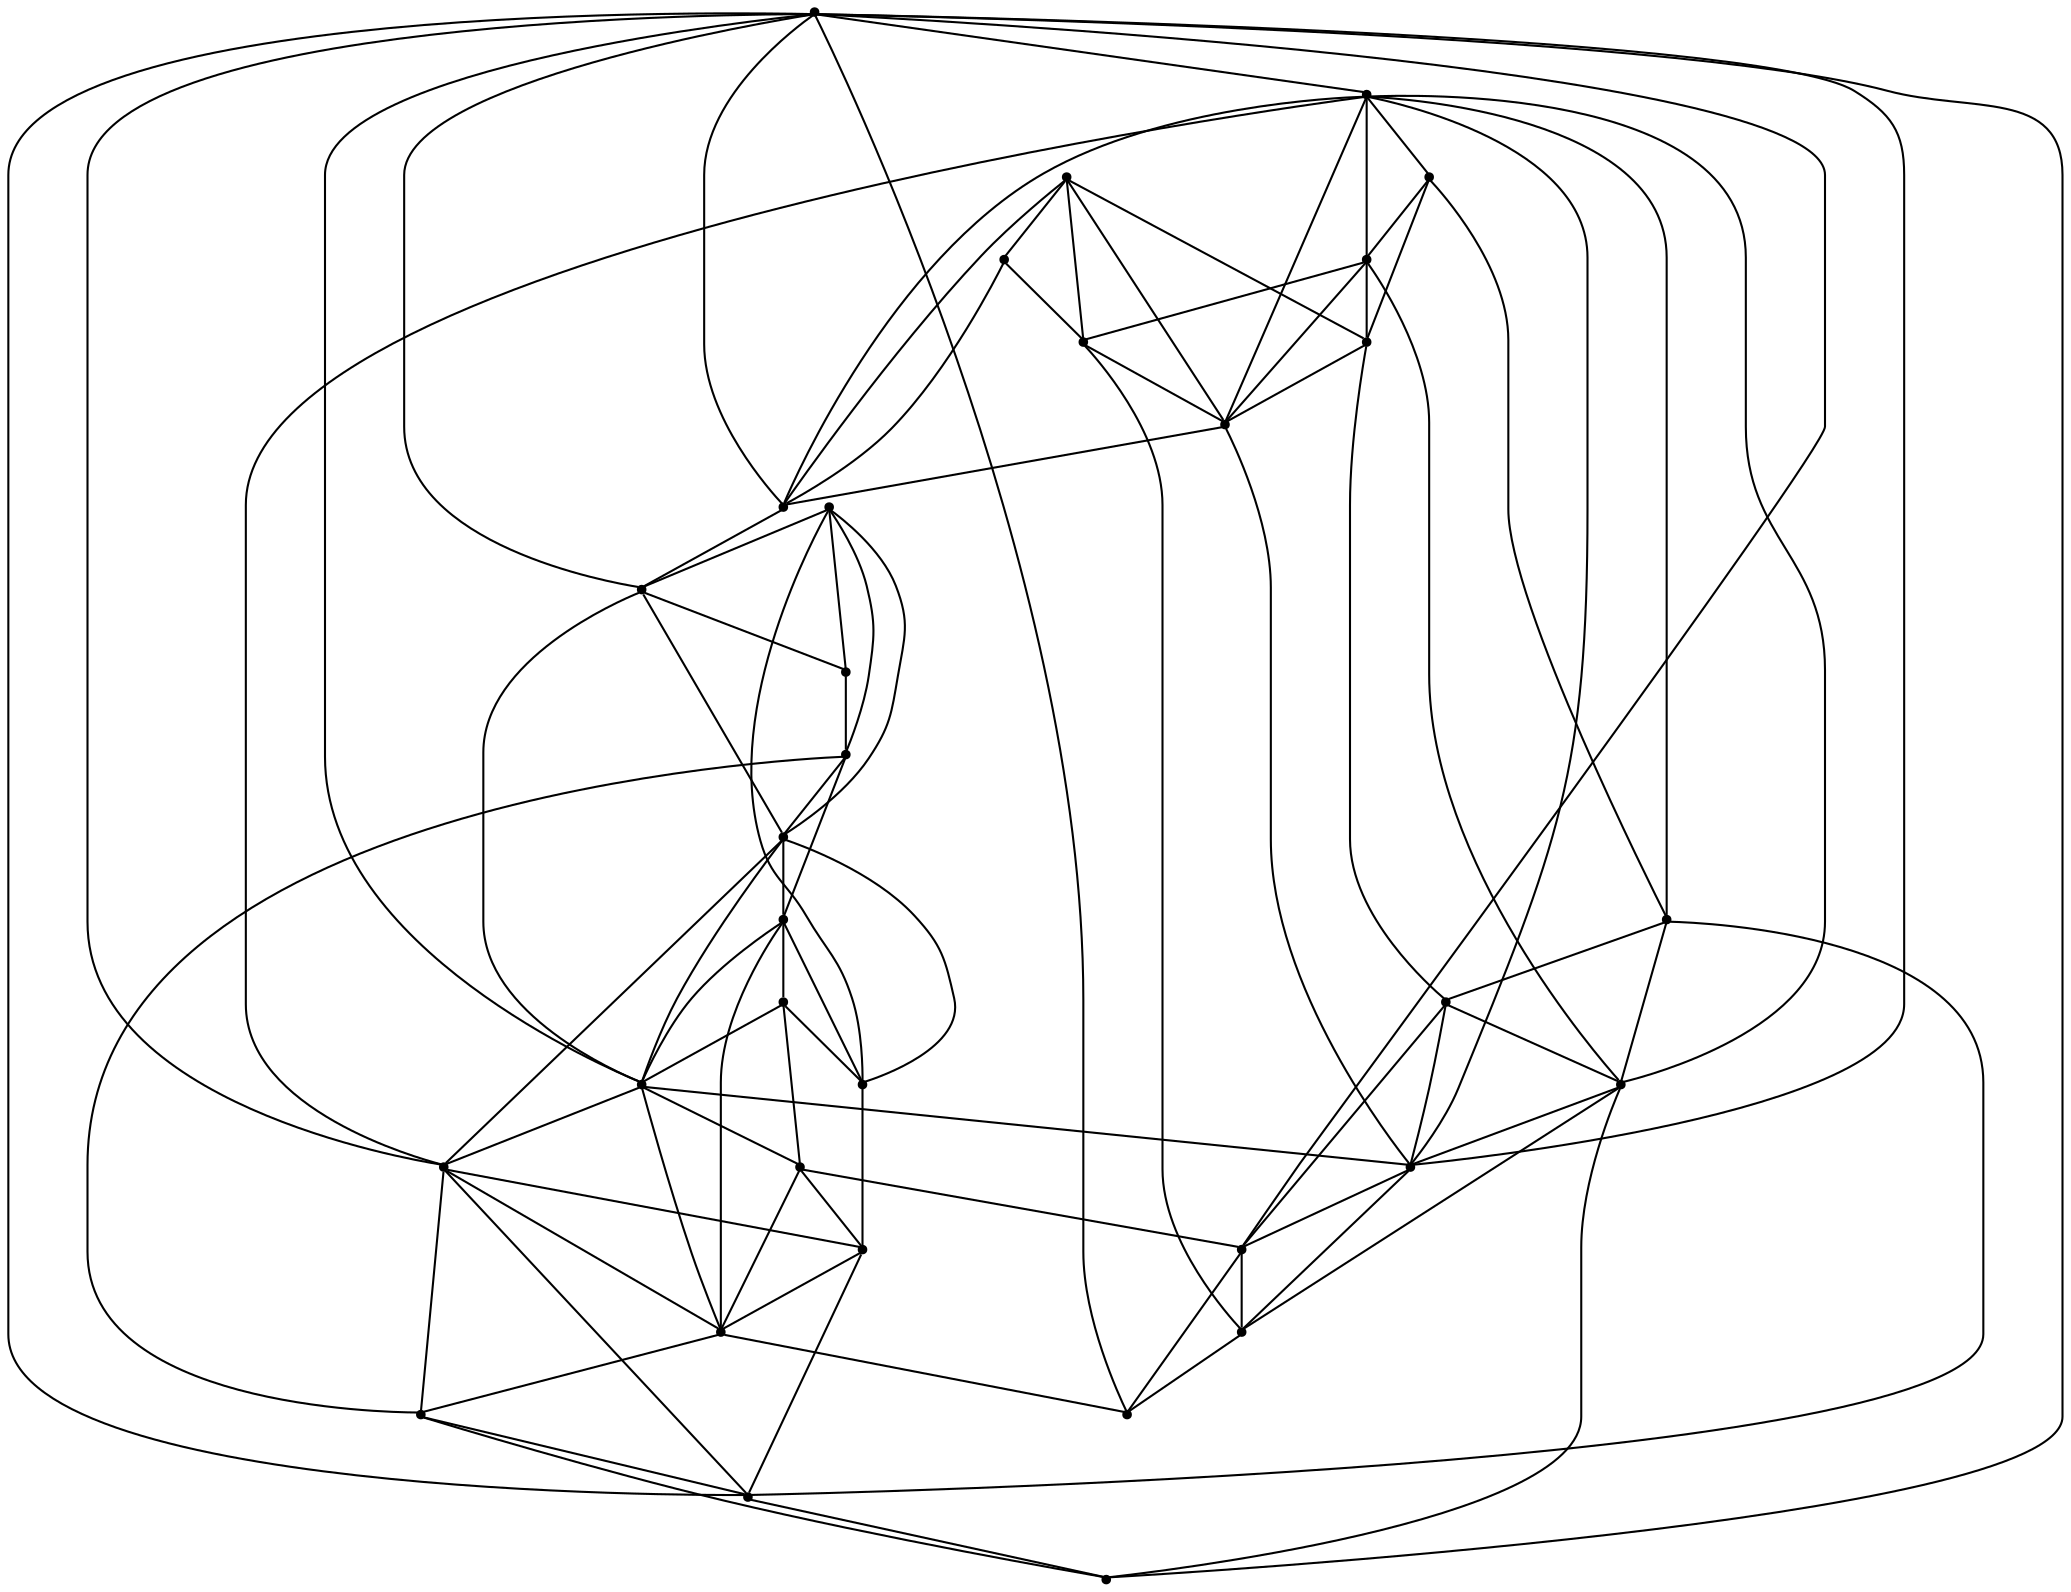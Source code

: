 graph {
  node [shape=point,comment="{\"directed\":false,\"doi\":\"10.1007/11618058_9\",\"figure\":\"1 (2)\"}"]

  v0 [pos="1227.4158203125,377.8200958714343"]
  v1 [pos="1227.4158203125,677.0076289321439"]
  v2 [pos="1200.160714934593,609.132529750015"]
  v3 [pos="1077.387913335756,513.6325373794095"]
  v4 [pos="1213.7882676235465,513.9450882420397"]
  v5 [pos="1214.1633539244185,541.1950602675931"]
  v6 [pos="1200.4108148619187,472.5075577244616"]
  v7 [pos="1159.5906976744186,472.8826060439603"]
  v8 [pos="1172.9056731468024,499.82002720688354"]
  v9 [pos="1200.4108148619187,445.88256026759313"]
  v10 [pos="1200.160714934593,581.8825577244615"]
  v11 [pos="1172.7181458938953,459.00759841456573"]
  v12 [pos="1173.0932003997093,554.6325856989083"]
  v13 [pos="1172.9056731468024,595.3825806126453"]
  v14 [pos="1159.3406613372094,405.00757044011914"]
  v15 [pos="1159.4031386264535,582.0076162164864"]
  v16 [pos="1145.6505995639536,554.5075272068835"]
  v17 [pos="1090.8904478561046,527.0076289321439"]
  v18 [pos="1145.9006676962208,432.3825373794094"]
  v19 [pos="1145.6505995639534,499.82002720688354"]
  v20 [pos="1132.1480968386627,405.00757044011914"]
  v21 [pos="1132.148096838663,445.57013656153845"]
  v22 [pos="1091.328011446221,391.3201187596179"]
  v23 [pos="1104.517936954942,459.0700958714343"]
  v24 [pos="1104.3929187863373,432.13254755193555"]
  v25 [pos="1064.447992369186,391.0701289321439"]
  v26 [pos="1050.0078215843023,459.5700755263822"]
  v27 [pos="927.9851289970929,377.38255009506713"]
  v28 [pos="1050.5078942587209,431.88255772446166"]
  v29 [pos="1023.0653093204942,445.88256026759313"]
  v30 [pos="1023.1903433866278,405.6326085870918"]
  v31 [pos="1010.3754564861919,432.3825373794094"]
  v32 [pos="996.3728492914245,405.1326289321439"]

  v1 -- v0 [id="-2",pos="1227.4158203125,677.0076289321439 1227.4158203125,377.8200958714343 1227.4158203125,377.8200958714343 1227.4158203125,377.8200958714343"]
  v1 -- v2 [id="-7",pos="1227.4158203125,677.0076289321439 1200.160714934593,609.132529750015 1200.160714934593,609.132529750015 1200.160714934593,609.132529750015"]
  v0 -- v3 [id="-8",pos="1227.4158203125,377.8200958714343 1077.387913335756,513.6325373794095 1077.387913335756,513.6325373794095 1077.387913335756,513.6325373794095"]
  v4 -- v0 [id="-9",pos="1213.7882676235465,513.9450882420397 1227.4158203125,377.8200958714343 1227.4158203125,377.8200958714343 1227.4158203125,377.8200958714343"]
  v5 -- v1 [id="-10",pos="1214.1633539244185,541.1950602675931 1227.4158203125,677.0076289321439 1227.4158203125,677.0076289321439 1227.4158203125,677.0076289321439"]
  v15 -- v10 [id="-16",pos="1159.4031386264535,582.0076162164864 1200.160714934593,581.8825577244615 1200.160714934593,581.8825577244615 1200.160714934593,581.8825577244615"]
  v16 -- v12 [id="-20",pos="1145.6505995639536,554.5075272068835 1173.0932003997093,554.6325856989083 1173.0932003997093,554.6325856989083 1173.0932003997093,554.6325856989083"]
  v3 -- v4 [id="-27",pos="1077.387913335756,513.6325373794095 1213.7882676235465,513.9450882420397 1213.7882676235465,513.9450882420397 1213.7882676235465,513.9450882420397"]
  v19 -- v8 [id="-30",pos="1145.6505995639534,499.82002720688354 1172.9056731468024,499.82002720688354 1172.9056731468024,499.82002720688354 1172.9056731468024,499.82002720688354"]
  v5 -- v4 [id="-32",pos="1214.1633539244185,541.1950602675931 1213.7882676235465,513.9450882420397 1213.7882676235465,513.9450882420397 1213.7882676235465,513.9450882420397"]
  v7 -- v6 [id="-34",pos="1159.5906976744186,472.8826060439603 1200.4108148619187,472.5075577244616 1200.4108148619187,472.5075577244616 1200.4108148619187,472.5075577244616"]
  v26 -- v23 [id="-37",pos="1050.0078215843023,459.5700755263822 1104.517936954942,459.0700958714343 1104.517936954942,459.0700958714343 1104.517936954942,459.0700958714343"]
  v23 -- v11 [id="-38",pos="1104.517936954942,459.0700958714343 1172.7181458938953,459.00759841456573 1172.7181458938953,459.00759841456573 1172.7181458938953,459.00759841456573"]
  v29 -- v21 [id="-41",pos="1023.0653093204942,445.88256026759313 1132.148096838663,445.57013656153845 1132.148096838663,445.57013656153845 1132.148096838663,445.57013656153845"]
  v21 -- v9 [id="-42",pos="1132.148096838663,445.57013656153845 1200.4108148619187,445.88256026759313 1200.4108148619187,445.88256026759313 1200.4108148619187,445.88256026759313"]
  v31 -- v28 [id="-45",pos="1010.3754564861919,432.3825373794094 1050.5078942587209,431.88255772446166 1050.5078942587209,431.88255772446166 1050.5078942587209,431.88255772446166"]
  v28 -- v24 [id="-46",pos="1050.5078942587209,431.88255772446166 1104.3929187863373,432.13254755193555 1104.3929187863373,432.13254755193555 1104.3929187863373,432.13254755193555"]
  v24 -- v18 [id="-47",pos="1104.3929187863373,432.13254755193555 1145.9006676962208,432.3825373794094 1145.9006676962208,432.3825373794094 1145.9006676962208,432.3825373794094"]
  v32 -- v30 [id="-51",pos="996.3728492914245,405.1326289321439 1023.1903433866278,405.6326085870918 1023.1903433866278,405.6326085870918 1023.1903433866278,405.6326085870918"]
  v30 -- v20 [id="-52",pos="1023.1903433866278,405.6326085870918 1132.1480968386627,405.00757044011914 1132.1480968386627,405.00757044011914 1132.1480968386627,405.00757044011914"]
  v20 -- v14 [id="-53",pos="1132.1480968386627,405.00757044011914 1159.3406613372094,405.00757044011914 1159.3406613372094,405.00757044011914 1159.3406613372094,405.00757044011914"]
  v25 -- v22 [id="-56",pos="1064.447992369186,391.0701289321439 1091.328011446221,391.3201187596179 1091.328011446221,391.3201187596179 1091.328011446221,391.3201187596179"]
  v27 -- v0 [id="-59",pos="927.9851289970929,377.38255009506713 1227.4158203125,377.8200958714343 1227.4158203125,377.8200958714343 1227.4158203125,377.8200958714343"]
  v4 -- v6 [id="-61",pos="1213.7882676235465,513.9450882420397 1200.4108148619187,472.5075577244616 1200.4108148619187,472.5075577244616 1200.4108148619187,472.5075577244616"]
  v27 -- v1 [id="-65",pos="927.9851289970929,377.38255009506713 1227.4158203125,677.0076289321439 1227.4158203125,677.0076289321439 1227.4158203125,677.0076289321439"]
  v27 -- v3 [id="-66",pos="927.9851289970929,377.38255009506713 1077.387913335756,513.6325373794095 1077.387913335756,513.6325373794095 1077.387913335756,513.6325373794095"]
  v4 -- v7 [id="-68",pos="1213.7882676235465,513.9450882420397 1159.5906976744186,472.8826060439603 1159.5906976744186,472.8826060439603 1159.5906976744186,472.8826060439603"]
  v4 -- v8 [id="-69",pos="1213.7882676235465,513.9450882420397 1172.9056731468024,499.82002720688354 1172.9056731468024,499.82002720688354 1172.9056731468024,499.82002720688354"]
  v9 -- v0 [id="-70",pos="1200.4108148619187,445.88256026759313 1227.4158203125,377.8200958714343 1227.4158203125,377.8200958714343 1227.4158203125,377.8200958714343"]
  v10 -- v5 [id="-71",pos="1200.160714934593,581.8825577244615 1214.1633539244185,541.1950602675931 1214.1633539244185,541.1950602675931 1214.1633539244185,541.1950602675931"]
  v32 -- v27 [id="-72",pos="996.3728492914245,405.1326289321439 927.9851289970929,377.38255009506713 927.9851289970929,377.38255009506713 927.9851289970929,377.38255009506713"]
  v31 -- v27 [id="-75",pos="1010.3754564861919,432.3825373794094 927.9851289970929,377.38255009506713 927.9851289970929,377.38255009506713 927.9851289970929,377.38255009506713"]
  v31 -- v32 [id="-76",pos="1010.3754564861919,432.3825373794094 996.3728492914245,405.1326289321439 996.3728492914245,405.1326289321439 996.3728492914245,405.1326289321439"]
  v31 -- v30 [id="-79",pos="1010.3754564861919,432.3825373794094 1023.1903433866278,405.6326085870918 1023.1903433866278,405.6326085870918 1023.1903433866278,405.6326085870918"]
  v31 -- v25 [id="-80",pos="1010.3754564861919,432.3825373794094 1064.447992369186,391.0701289321439 1064.447992369186,391.0701289321439 1064.447992369186,391.0701289321439"]
  v29 -- v30 [id="-82",pos="1023.0653093204942,445.88256026759313 1023.1903433866278,405.6326085870918 1023.1903433866278,405.6326085870918 1023.1903433866278,405.6326085870918"]
  v29 -- v25 [id="-84",pos="1023.0653093204942,445.88256026759313 1064.447992369186,391.0701289321439 1064.447992369186,391.0701289321439 1064.447992369186,391.0701289321439"]
  v29 -- v3 [id="-85",pos="1023.0653093204942,445.88256026759313 1077.387913335756,513.6325373794095 1077.387913335756,513.6325373794095 1077.387913335756,513.6325373794095"]
  v29 -- v28 [id="-86",pos="1023.0653093204942,445.88256026759313 1050.5078942587209,431.88255772446166 1050.5078942587209,431.88255772446166 1050.5078942587209,431.88255772446166"]
  v30 -- v25 [id="-87",pos="1023.1903433866278,405.6326085870918 1064.447992369186,391.0701289321439 1064.447992369186,391.0701289321439 1064.447992369186,391.0701289321439"]
  v26 -- v29 [id="-89",pos="1050.0078215843023,459.5700755263822 1023.0653093204942,445.88256026759313 1023.0653093204942,445.88256026759313 1023.0653093204942,445.88256026759313"]
  v26 -- v28 [id="-91",pos="1050.0078215843023,459.5700755263822 1050.5078942587209,431.88255772446166 1050.5078942587209,431.88255772446166 1050.5078942587209,431.88255772446166"]
  v28 -- v25 [id="-93",pos="1050.5078942587209,431.88255772446166 1064.447992369186,391.0701289321439 1064.447992369186,391.0701289321439 1064.447992369186,391.0701289321439"]
  v25 -- v27 [id="-94",pos="1064.447992369186,391.0701289321439 927.9851289970929,377.38255009506713 927.9851289970929,377.38255009506713 927.9851289970929,377.38255009506713"]
  v3 -- v26 [id="-97",pos="1077.387913335756,513.6325373794095 1050.0078215843023,459.5700755263822 1050.0078215843023,459.5700755263822 1050.0078215843023,459.5700755263822"]
  v3 -- v25 [id="-98",pos="1077.387913335756,513.6325373794095 1064.447992369186,391.0701289321439 1064.447992369186,391.0701289321439 1064.447992369186,391.0701289321439"]
  v3 -- v22 [id="-101",pos="1077.387913335756,513.6325373794095 1091.328011446221,391.3201187596179 1091.328011446221,391.3201187596179 1091.328011446221,391.3201187596179"]
  v3 -- v21 [id="-103",pos="1077.387913335756,513.6325373794095 1132.148096838663,445.57013656153845 1132.148096838663,445.57013656153845 1132.148096838663,445.57013656153845"]
  v17 -- v22 [id="-105",pos="1090.8904478561046,527.0076289321439 1091.328011446221,391.3201187596179 1091.328011446221,391.3201187596179 1091.328011446221,391.3201187596179"]
  v17 -- v0 [id="-107",pos="1090.8904478561046,527.0076289321439 1227.4158203125,377.8200958714343 1227.4158203125,377.8200958714343 1227.4158203125,377.8200958714343"]
  v17 -- v1 [id="-108",pos="1090.8904478561046,527.0076289321439 1227.4158203125,677.0076289321439 1227.4158203125,677.0076289321439 1227.4158203125,677.0076289321439"]
  v17 -- v7 [id="-109",pos="1090.8904478561046,527.0076289321439 1159.5906976744186,472.8826060439603 1159.5906976744186,472.8826060439603 1159.5906976744186,472.8826060439603"]
  v17 -- v19 [id="-110",pos="1090.8904478561046,527.0076289321439 1145.6505995639534,499.82002720688354 1145.6505995639534,499.82002720688354 1145.6505995639534,499.82002720688354"]
  v17 -- v5 [id="-111",pos="1090.8904478561046,527.0076289321439 1214.1633539244185,541.1950602675931 1214.1633539244185,541.1950602675931 1214.1633539244185,541.1950602675931"]
  v22 -- v18 [id="-112",pos="1091.328011446221,391.3201187596179 1145.9006676962208,432.3825373794094 1145.9006676962208,432.3825373794094 1145.9006676962208,432.3825373794094"]
  v17 -- v4 [id="-113",pos="1090.8904478561046,527.0076289321439 1213.7882676235465,513.9450882420397 1213.7882676235465,513.9450882420397 1213.7882676235465,513.9450882420397"]
  v22 -- v20 [id="-114",pos="1091.328011446221,391.3201187596179 1132.1480968386627,405.00757044011914 1132.1480968386627,405.00757044011914 1132.1480968386627,405.00757044011914"]
  v22 -- v0 [id="-115",pos="1091.328011446221,391.3201187596179 1227.4158203125,377.8200958714343 1227.4158203125,377.8200958714343 1227.4158203125,377.8200958714343"]
  v24 -- v22 [id="-116",pos="1104.3929187863373,432.13254755193555 1091.328011446221,391.3201187596179 1091.328011446221,391.3201187596179 1091.328011446221,391.3201187596179"]
  v23 -- v24 [id="-118",pos="1104.517936954942,459.0700958714343 1104.3929187863373,432.13254755193555 1104.3929187863373,432.13254755193555 1104.3929187863373,432.13254755193555"]
  v24 -- v21 [id="-120",pos="1104.3929187863373,432.13254755193555 1132.148096838663,445.57013656153845 1132.148096838663,445.57013656153845 1132.148096838663,445.57013656153845"]
  v23 -- v21 [id="-121",pos="1104.517936954942,459.0700958714343 1132.148096838663,445.57013656153845 1132.148096838663,445.57013656153845 1132.148096838663,445.57013656153845"]
  v6 -- v9 [id="-122",pos="1200.4108148619187,472.5075577244616 1200.4108148619187,445.88256026759313 1200.4108148619187,445.88256026759313 1200.4108148619187,445.88256026759313"]
  v21 -- v22 [id="-123",pos="1132.148096838663,445.57013656153845 1091.328011446221,391.3201187596179 1091.328011446221,391.3201187596179 1091.328011446221,391.3201187596179"]
  v21 -- v20 [id="-125",pos="1132.148096838663,445.57013656153845 1132.1480968386627,405.00757044011914 1132.1480968386627,405.00757044011914 1132.1480968386627,405.00757044011914"]
  v16 -- v17 [id="-127",pos="1145.6505995639536,554.5075272068835 1090.8904478561046,527.0076289321439 1090.8904478561046,527.0076289321439 1090.8904478561046,527.0076289321439"]
  v18 -- v20 [id="-128",pos="1145.9006676962208,432.3825373794094 1132.1480968386627,405.00757044011914 1132.1480968386627,405.00757044011914 1132.1480968386627,405.00757044011914"]
  v16 -- v19 [id="-130",pos="1145.6505995639536,554.5075272068835 1145.6505995639534,499.82002720688354 1145.6505995639534,499.82002720688354 1145.6505995639534,499.82002720688354"]
  v19 -- v18 [id="-131",pos="1145.6505995639534,499.82002720688354 1145.9006676962208,432.3825373794094 1145.9006676962208,432.3825373794094 1145.9006676962208,432.3825373794094"]
  v18 -- v14 [id="-133",pos="1145.9006676962208,432.3825373794094 1159.3406613372094,405.00757044011914 1159.3406613372094,405.00757044011914 1159.3406613372094,405.00757044011914"]
  v19 -- v7 [id="-134",pos="1145.6505995639534,499.82002720688354 1159.5906976744186,472.8826060439603 1159.5906976744186,472.8826060439603 1159.5906976744186,472.8826060439603"]
  v18 -- v0 [id="-135",pos="1145.9006676962208,432.3825373794094 1227.4158203125,377.8200958714343 1227.4158203125,377.8200958714343 1227.4158203125,377.8200958714343"]
  v15 -- v17 [id="-136",pos="1159.4031386264535,582.0076162164864 1090.8904478561046,527.0076289321439 1090.8904478561046,527.0076289321439 1090.8904478561046,527.0076289321439"]
  v15 -- v16 [id="-137",pos="1159.4031386264535,582.0076162164864 1145.6505995639536,554.5075272068835 1145.6505995639536,554.5075272068835 1145.6505995639536,554.5075272068835"]
  v15 -- v7 [id="-139",pos="1159.4031386264535,582.0076162164864 1159.5906976744186,472.8826060439603 1159.5906976744186,472.8826060439603 1159.5906976744186,472.8826060439603"]
  v7 -- v14 [id="-140",pos="1159.5906976744186,472.8826060439603 1159.3406613372094,405.00757044011914 1159.3406613372094,405.00757044011914 1159.3406613372094,405.00757044011914"]
  v15 -- v12 [id="-142",pos="1159.4031386264535,582.0076162164864 1173.0932003997093,554.6325856989083 1173.0932003997093,554.6325856989083 1173.0932003997093,554.6325856989083"]
  v14 -- v0 [id="-143",pos="1159.3406613372094,405.00757044011914 1227.4158203125,377.8200958714343 1227.4158203125,377.8200958714343 1227.4158203125,377.8200958714343"]
  v8 -- v7 [id="-144",pos="1172.9056731468024,499.82002720688354 1159.5906976744186,472.8826060439603 1159.5906976744186,472.8826060439603 1159.5906976744186,472.8826060439603"]
  v13 -- v12 [id="-146",pos="1172.9056731468024,595.3825806126453 1173.0932003997093,554.6325856989083 1173.0932003997093,554.6325856989083 1173.0932003997093,554.6325856989083"]
  v12 -- v8 [id="-147",pos="1173.0932003997093,554.6325856989083 1172.9056731468024,499.82002720688354 1172.9056731468024,499.82002720688354 1172.9056731468024,499.82002720688354"]
  v8 -- v11 [id="-148",pos="1172.9056731468024,499.82002720688354 1172.7181458938953,459.00759841456573 1172.7181458938953,459.00759841456573 1172.7181458938953,459.00759841456573"]
  v11 -- v0 [id="-150",pos="1172.7181458938953,459.00759841456573 1227.4158203125,377.8200958714343 1227.4158203125,377.8200958714343 1227.4158203125,377.8200958714343"]
  v11 -- v4 [id="-151",pos="1172.7181458938953,459.00759841456573 1213.7882676235465,513.9450882420397 1213.7882676235465,513.9450882420397 1213.7882676235465,513.9450882420397"]
  v13 -- v5 [id="-152",pos="1172.9056731468024,595.3825806126453 1214.1633539244185,541.1950602675931 1214.1633539244185,541.1950602675931 1214.1633539244185,541.1950602675931"]
  v13 -- v1 [id="-153",pos="1172.9056731468024,595.3825806126453 1227.4158203125,677.0076289321439 1227.4158203125,677.0076289321439 1227.4158203125,677.0076289321439"]
  v13 -- v10 [id="-154",pos="1172.9056731468024,595.3825806126453 1200.160714934593,581.8825577244615 1200.160714934593,581.8825577244615 1200.160714934593,581.8825577244615"]
  v13 -- v2 [id="-155",pos="1172.9056731468024,595.3825806126453 1200.160714934593,609.132529750015 1200.160714934593,609.132529750015 1200.160714934593,609.132529750015"]
  v11 -- v9 [id="-156",pos="1172.7181458938953,459.00759841456573 1200.4108148619187,445.88256026759313 1200.4108148619187,445.88256026759313 1200.4108148619187,445.88256026759313"]
  v12 -- v5 [id="-157",pos="1173.0932003997093,554.6325856989083 1214.1633539244185,541.1950602675931 1214.1633539244185,541.1950602675931 1214.1633539244185,541.1950602675931"]
  v10 -- v6 [id="-158",pos="1200.160714934593,581.8825577244615 1200.4108148619187,472.5075577244616 1200.4108148619187,472.5075577244616 1200.4108148619187,472.5075577244616"]
  v6 -- v11 [id="-159",pos="1200.4108148619187,472.5075577244616 1172.7181458938953,459.00759841456573 1172.7181458938953,459.00759841456573 1172.7181458938953,459.00759841456573"]
  v2 -- v10 [id="-161",pos="1200.160714934593,609.132529750015 1200.160714934593,581.8825577244615 1200.160714934593,581.8825577244615 1200.160714934593,581.8825577244615"]
  v5 -- v15 [id="-62",pos="1214.1633539244185,541.1950602675931 1159.4031386264535,582.0076162164864 1159.4031386264535,582.0076162164864 1159.4031386264535,582.0076162164864"]
  v3 -- v23 [id="-102",pos="1077.387913335756,513.6325373794095 1104.517936954942,459.0700958714343 1104.517936954942,459.0700958714343 1104.517936954942,459.0700958714343"]
}